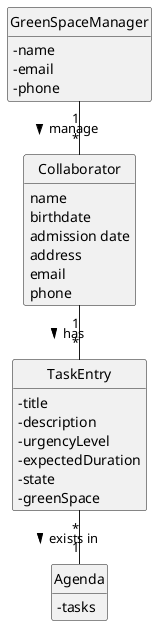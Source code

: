 @startuml
skinparam monochrome true
skinparam packageStyle rectangle
skinparam shadowing false

left to right direction
skinparam classAttributeIconSize 0

hide circle
hide methods


class "GreenSpaceManager"{
        -name
        -email
        -phone
}

class "TaskEntry" {
    -title
    -description
    -urgencyLevel
    -expectedDuration
    -state
    -greenSpace
}

class Collaborator {
    name
    birthdate
    admission date
    address
    email
    phone
}

class Agenda{
    -tasks
}

"GreenSpaceManager" "1" - "*" Collaborator : manage >
Collaborator "1" - "*" TaskEntry : has >
TaskEntry "*" - "1" Agenda : exists in >
@enduml